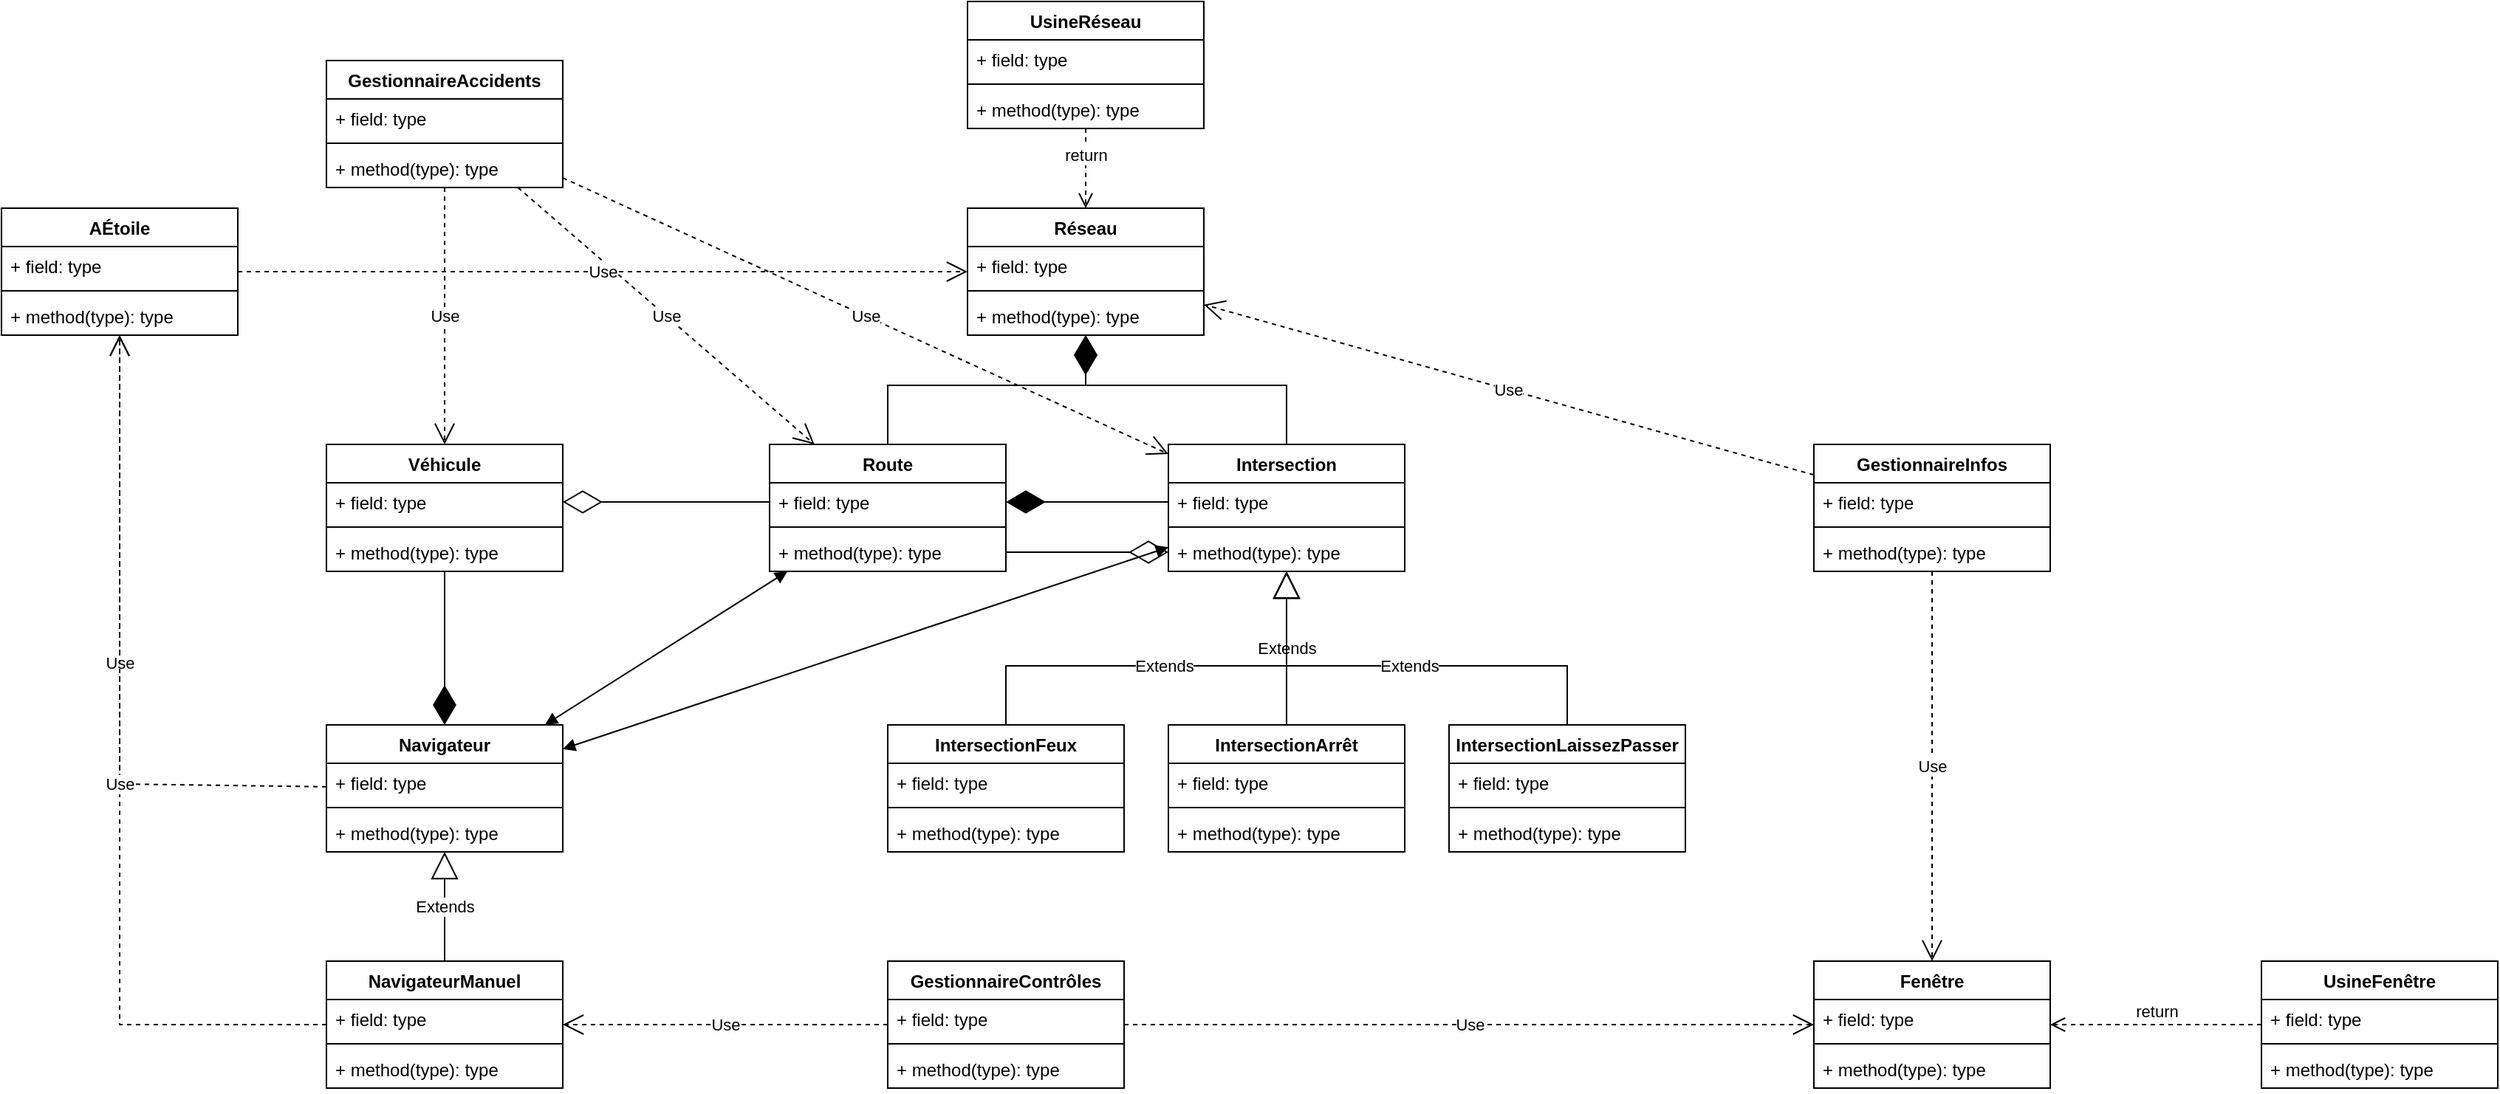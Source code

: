 <mxfile version="26.2.13">
  <diagram id="C5RBs43oDa-KdzZeNtuy" name="Page-1">
    <mxGraphModel dx="2867" dy="1037" grid="1" gridSize="10" guides="1" tooltips="1" connect="1" arrows="1" fold="1" page="1" pageScale="1" pageWidth="827" pageHeight="1169" math="0" shadow="0">
      <root>
        <mxCell id="WIyWlLk6GJQsqaUBKTNV-0" />
        <mxCell id="WIyWlLk6GJQsqaUBKTNV-1" parent="WIyWlLk6GJQsqaUBKTNV-0" />
        <mxCell id="mXATdzglNgA2c99_1XGq-0" value="Réseau" style="swimlane;fontStyle=1;align=center;verticalAlign=top;childLayout=stackLayout;horizontal=1;startSize=26;horizontalStack=0;resizeParent=1;resizeParentMax=0;resizeLast=0;collapsible=1;marginBottom=0;whiteSpace=wrap;html=1;" vertex="1" parent="WIyWlLk6GJQsqaUBKTNV-1">
          <mxGeometry x="254" y="170" width="160" height="86" as="geometry" />
        </mxCell>
        <mxCell id="mXATdzglNgA2c99_1XGq-1" value="+ field: type" style="text;strokeColor=none;fillColor=none;align=left;verticalAlign=top;spacingLeft=4;spacingRight=4;overflow=hidden;rotatable=0;points=[[0,0.5],[1,0.5]];portConstraint=eastwest;whiteSpace=wrap;html=1;" vertex="1" parent="mXATdzglNgA2c99_1XGq-0">
          <mxGeometry y="26" width="160" height="26" as="geometry" />
        </mxCell>
        <mxCell id="mXATdzglNgA2c99_1XGq-2" value="" style="line;strokeWidth=1;fillColor=none;align=left;verticalAlign=middle;spacingTop=-1;spacingLeft=3;spacingRight=3;rotatable=0;labelPosition=right;points=[];portConstraint=eastwest;strokeColor=inherit;" vertex="1" parent="mXATdzglNgA2c99_1XGq-0">
          <mxGeometry y="52" width="160" height="8" as="geometry" />
        </mxCell>
        <mxCell id="mXATdzglNgA2c99_1XGq-3" value="+ method(type): type" style="text;strokeColor=none;fillColor=none;align=left;verticalAlign=top;spacingLeft=4;spacingRight=4;overflow=hidden;rotatable=0;points=[[0,0.5],[1,0.5]];portConstraint=eastwest;whiteSpace=wrap;html=1;" vertex="1" parent="mXATdzglNgA2c99_1XGq-0">
          <mxGeometry y="60" width="160" height="26" as="geometry" />
        </mxCell>
        <mxCell id="mXATdzglNgA2c99_1XGq-4" value="Route" style="swimlane;fontStyle=1;align=center;verticalAlign=top;childLayout=stackLayout;horizontal=1;startSize=26;horizontalStack=0;resizeParent=1;resizeParentMax=0;resizeLast=0;collapsible=1;marginBottom=0;whiteSpace=wrap;html=1;" vertex="1" parent="WIyWlLk6GJQsqaUBKTNV-1">
          <mxGeometry x="120" y="330" width="160" height="86" as="geometry" />
        </mxCell>
        <mxCell id="mXATdzglNgA2c99_1XGq-5" value="+ field: type" style="text;strokeColor=none;fillColor=none;align=left;verticalAlign=top;spacingLeft=4;spacingRight=4;overflow=hidden;rotatable=0;points=[[0,0.5],[1,0.5]];portConstraint=eastwest;whiteSpace=wrap;html=1;" vertex="1" parent="mXATdzglNgA2c99_1XGq-4">
          <mxGeometry y="26" width="160" height="26" as="geometry" />
        </mxCell>
        <mxCell id="mXATdzglNgA2c99_1XGq-6" value="" style="line;strokeWidth=1;fillColor=none;align=left;verticalAlign=middle;spacingTop=-1;spacingLeft=3;spacingRight=3;rotatable=0;labelPosition=right;points=[];portConstraint=eastwest;strokeColor=inherit;" vertex="1" parent="mXATdzglNgA2c99_1XGq-4">
          <mxGeometry y="52" width="160" height="8" as="geometry" />
        </mxCell>
        <mxCell id="mXATdzglNgA2c99_1XGq-7" value="+ method(type): type" style="text;strokeColor=none;fillColor=none;align=left;verticalAlign=top;spacingLeft=4;spacingRight=4;overflow=hidden;rotatable=0;points=[[0,0.5],[1,0.5]];portConstraint=eastwest;whiteSpace=wrap;html=1;" vertex="1" parent="mXATdzglNgA2c99_1XGq-4">
          <mxGeometry y="60" width="160" height="26" as="geometry" />
        </mxCell>
        <mxCell id="mXATdzglNgA2c99_1XGq-8" value="Intersection" style="swimlane;fontStyle=1;align=center;verticalAlign=top;childLayout=stackLayout;horizontal=1;startSize=26;horizontalStack=0;resizeParent=1;resizeParentMax=0;resizeLast=0;collapsible=1;marginBottom=0;whiteSpace=wrap;html=1;" vertex="1" parent="WIyWlLk6GJQsqaUBKTNV-1">
          <mxGeometry x="390" y="330" width="160" height="86" as="geometry" />
        </mxCell>
        <mxCell id="mXATdzglNgA2c99_1XGq-9" value="+ field: type" style="text;strokeColor=none;fillColor=none;align=left;verticalAlign=top;spacingLeft=4;spacingRight=4;overflow=hidden;rotatable=0;points=[[0,0.5],[1,0.5]];portConstraint=eastwest;whiteSpace=wrap;html=1;" vertex="1" parent="mXATdzglNgA2c99_1XGq-8">
          <mxGeometry y="26" width="160" height="26" as="geometry" />
        </mxCell>
        <mxCell id="mXATdzglNgA2c99_1XGq-10" value="" style="line;strokeWidth=1;fillColor=none;align=left;verticalAlign=middle;spacingTop=-1;spacingLeft=3;spacingRight=3;rotatable=0;labelPosition=right;points=[];portConstraint=eastwest;strokeColor=inherit;" vertex="1" parent="mXATdzglNgA2c99_1XGq-8">
          <mxGeometry y="52" width="160" height="8" as="geometry" />
        </mxCell>
        <mxCell id="mXATdzglNgA2c99_1XGq-11" value="+ method(type): type" style="text;strokeColor=none;fillColor=none;align=left;verticalAlign=top;spacingLeft=4;spacingRight=4;overflow=hidden;rotatable=0;points=[[0,0.5],[1,0.5]];portConstraint=eastwest;whiteSpace=wrap;html=1;" vertex="1" parent="mXATdzglNgA2c99_1XGq-8">
          <mxGeometry y="60" width="160" height="26" as="geometry" />
        </mxCell>
        <mxCell id="mXATdzglNgA2c99_1XGq-12" value="IntersectionFeux" style="swimlane;fontStyle=1;align=center;verticalAlign=top;childLayout=stackLayout;horizontal=1;startSize=26;horizontalStack=0;resizeParent=1;resizeParentMax=0;resizeLast=0;collapsible=1;marginBottom=0;whiteSpace=wrap;html=1;" vertex="1" parent="WIyWlLk6GJQsqaUBKTNV-1">
          <mxGeometry x="200" y="520" width="160" height="86" as="geometry" />
        </mxCell>
        <mxCell id="mXATdzglNgA2c99_1XGq-13" value="+ field: type" style="text;strokeColor=none;fillColor=none;align=left;verticalAlign=top;spacingLeft=4;spacingRight=4;overflow=hidden;rotatable=0;points=[[0,0.5],[1,0.5]];portConstraint=eastwest;whiteSpace=wrap;html=1;" vertex="1" parent="mXATdzglNgA2c99_1XGq-12">
          <mxGeometry y="26" width="160" height="26" as="geometry" />
        </mxCell>
        <mxCell id="mXATdzglNgA2c99_1XGq-14" value="" style="line;strokeWidth=1;fillColor=none;align=left;verticalAlign=middle;spacingTop=-1;spacingLeft=3;spacingRight=3;rotatable=0;labelPosition=right;points=[];portConstraint=eastwest;strokeColor=inherit;" vertex="1" parent="mXATdzglNgA2c99_1XGq-12">
          <mxGeometry y="52" width="160" height="8" as="geometry" />
        </mxCell>
        <mxCell id="mXATdzglNgA2c99_1XGq-15" value="+ method(type): type" style="text;strokeColor=none;fillColor=none;align=left;verticalAlign=top;spacingLeft=4;spacingRight=4;overflow=hidden;rotatable=0;points=[[0,0.5],[1,0.5]];portConstraint=eastwest;whiteSpace=wrap;html=1;" vertex="1" parent="mXATdzglNgA2c99_1XGq-12">
          <mxGeometry y="60" width="160" height="26" as="geometry" />
        </mxCell>
        <mxCell id="mXATdzglNgA2c99_1XGq-16" value="IntersectionArrêt" style="swimlane;fontStyle=1;align=center;verticalAlign=top;childLayout=stackLayout;horizontal=1;startSize=26;horizontalStack=0;resizeParent=1;resizeParentMax=0;resizeLast=0;collapsible=1;marginBottom=0;whiteSpace=wrap;html=1;" vertex="1" parent="WIyWlLk6GJQsqaUBKTNV-1">
          <mxGeometry x="390" y="520" width="160" height="86" as="geometry" />
        </mxCell>
        <mxCell id="mXATdzglNgA2c99_1XGq-17" value="+ field: type" style="text;strokeColor=none;fillColor=none;align=left;verticalAlign=top;spacingLeft=4;spacingRight=4;overflow=hidden;rotatable=0;points=[[0,0.5],[1,0.5]];portConstraint=eastwest;whiteSpace=wrap;html=1;" vertex="1" parent="mXATdzglNgA2c99_1XGq-16">
          <mxGeometry y="26" width="160" height="26" as="geometry" />
        </mxCell>
        <mxCell id="mXATdzglNgA2c99_1XGq-18" value="" style="line;strokeWidth=1;fillColor=none;align=left;verticalAlign=middle;spacingTop=-1;spacingLeft=3;spacingRight=3;rotatable=0;labelPosition=right;points=[];portConstraint=eastwest;strokeColor=inherit;" vertex="1" parent="mXATdzglNgA2c99_1XGq-16">
          <mxGeometry y="52" width="160" height="8" as="geometry" />
        </mxCell>
        <mxCell id="mXATdzglNgA2c99_1XGq-19" value="+ method(type): type" style="text;strokeColor=none;fillColor=none;align=left;verticalAlign=top;spacingLeft=4;spacingRight=4;overflow=hidden;rotatable=0;points=[[0,0.5],[1,0.5]];portConstraint=eastwest;whiteSpace=wrap;html=1;" vertex="1" parent="mXATdzglNgA2c99_1XGq-16">
          <mxGeometry y="60" width="160" height="26" as="geometry" />
        </mxCell>
        <mxCell id="mXATdzglNgA2c99_1XGq-20" value="IntersectionLaissezPasser" style="swimlane;fontStyle=1;align=center;verticalAlign=top;childLayout=stackLayout;horizontal=1;startSize=26;horizontalStack=0;resizeParent=1;resizeParentMax=0;resizeLast=0;collapsible=1;marginBottom=0;whiteSpace=wrap;html=1;" vertex="1" parent="WIyWlLk6GJQsqaUBKTNV-1">
          <mxGeometry x="580" y="520" width="160" height="86" as="geometry" />
        </mxCell>
        <mxCell id="mXATdzglNgA2c99_1XGq-21" value="+ field: type" style="text;strokeColor=none;fillColor=none;align=left;verticalAlign=top;spacingLeft=4;spacingRight=4;overflow=hidden;rotatable=0;points=[[0,0.5],[1,0.5]];portConstraint=eastwest;whiteSpace=wrap;html=1;" vertex="1" parent="mXATdzglNgA2c99_1XGq-20">
          <mxGeometry y="26" width="160" height="26" as="geometry" />
        </mxCell>
        <mxCell id="mXATdzglNgA2c99_1XGq-22" value="" style="line;strokeWidth=1;fillColor=none;align=left;verticalAlign=middle;spacingTop=-1;spacingLeft=3;spacingRight=3;rotatable=0;labelPosition=right;points=[];portConstraint=eastwest;strokeColor=inherit;" vertex="1" parent="mXATdzglNgA2c99_1XGq-20">
          <mxGeometry y="52" width="160" height="8" as="geometry" />
        </mxCell>
        <mxCell id="mXATdzglNgA2c99_1XGq-23" value="+ method(type): type" style="text;strokeColor=none;fillColor=none;align=left;verticalAlign=top;spacingLeft=4;spacingRight=4;overflow=hidden;rotatable=0;points=[[0,0.5],[1,0.5]];portConstraint=eastwest;whiteSpace=wrap;html=1;" vertex="1" parent="mXATdzglNgA2c99_1XGq-20">
          <mxGeometry y="60" width="160" height="26" as="geometry" />
        </mxCell>
        <mxCell id="mXATdzglNgA2c99_1XGq-24" value="Véhicule" style="swimlane;fontStyle=1;align=center;verticalAlign=top;childLayout=stackLayout;horizontal=1;startSize=26;horizontalStack=0;resizeParent=1;resizeParentMax=0;resizeLast=0;collapsible=1;marginBottom=0;whiteSpace=wrap;html=1;" vertex="1" parent="WIyWlLk6GJQsqaUBKTNV-1">
          <mxGeometry x="-180" y="330" width="160" height="86" as="geometry" />
        </mxCell>
        <mxCell id="mXATdzglNgA2c99_1XGq-25" value="+ field: type" style="text;strokeColor=none;fillColor=none;align=left;verticalAlign=top;spacingLeft=4;spacingRight=4;overflow=hidden;rotatable=0;points=[[0,0.5],[1,0.5]];portConstraint=eastwest;whiteSpace=wrap;html=1;" vertex="1" parent="mXATdzglNgA2c99_1XGq-24">
          <mxGeometry y="26" width="160" height="26" as="geometry" />
        </mxCell>
        <mxCell id="mXATdzglNgA2c99_1XGq-26" value="" style="line;strokeWidth=1;fillColor=none;align=left;verticalAlign=middle;spacingTop=-1;spacingLeft=3;spacingRight=3;rotatable=0;labelPosition=right;points=[];portConstraint=eastwest;strokeColor=inherit;" vertex="1" parent="mXATdzglNgA2c99_1XGq-24">
          <mxGeometry y="52" width="160" height="8" as="geometry" />
        </mxCell>
        <mxCell id="mXATdzglNgA2c99_1XGq-27" value="+ method(type): type" style="text;strokeColor=none;fillColor=none;align=left;verticalAlign=top;spacingLeft=4;spacingRight=4;overflow=hidden;rotatable=0;points=[[0,0.5],[1,0.5]];portConstraint=eastwest;whiteSpace=wrap;html=1;" vertex="1" parent="mXATdzglNgA2c99_1XGq-24">
          <mxGeometry y="60" width="160" height="26" as="geometry" />
        </mxCell>
        <mxCell id="mXATdzglNgA2c99_1XGq-28" value="Navigateur" style="swimlane;fontStyle=1;align=center;verticalAlign=top;childLayout=stackLayout;horizontal=1;startSize=26;horizontalStack=0;resizeParent=1;resizeParentMax=0;resizeLast=0;collapsible=1;marginBottom=0;whiteSpace=wrap;html=1;" vertex="1" parent="WIyWlLk6GJQsqaUBKTNV-1">
          <mxGeometry x="-180" y="520" width="160" height="86" as="geometry" />
        </mxCell>
        <mxCell id="mXATdzglNgA2c99_1XGq-29" value="+ field: type" style="text;strokeColor=none;fillColor=none;align=left;verticalAlign=top;spacingLeft=4;spacingRight=4;overflow=hidden;rotatable=0;points=[[0,0.5],[1,0.5]];portConstraint=eastwest;whiteSpace=wrap;html=1;" vertex="1" parent="mXATdzglNgA2c99_1XGq-28">
          <mxGeometry y="26" width="160" height="26" as="geometry" />
        </mxCell>
        <mxCell id="mXATdzglNgA2c99_1XGq-30" value="" style="line;strokeWidth=1;fillColor=none;align=left;verticalAlign=middle;spacingTop=-1;spacingLeft=3;spacingRight=3;rotatable=0;labelPosition=right;points=[];portConstraint=eastwest;strokeColor=inherit;" vertex="1" parent="mXATdzglNgA2c99_1XGq-28">
          <mxGeometry y="52" width="160" height="8" as="geometry" />
        </mxCell>
        <mxCell id="mXATdzglNgA2c99_1XGq-31" value="+ method(type): type" style="text;strokeColor=none;fillColor=none;align=left;verticalAlign=top;spacingLeft=4;spacingRight=4;overflow=hidden;rotatable=0;points=[[0,0.5],[1,0.5]];portConstraint=eastwest;whiteSpace=wrap;html=1;" vertex="1" parent="mXATdzglNgA2c99_1XGq-28">
          <mxGeometry y="60" width="160" height="26" as="geometry" />
        </mxCell>
        <mxCell id="mXATdzglNgA2c99_1XGq-32" value="NavigateurManuel" style="swimlane;fontStyle=1;align=center;verticalAlign=top;childLayout=stackLayout;horizontal=1;startSize=26;horizontalStack=0;resizeParent=1;resizeParentMax=0;resizeLast=0;collapsible=1;marginBottom=0;whiteSpace=wrap;html=1;" vertex="1" parent="WIyWlLk6GJQsqaUBKTNV-1">
          <mxGeometry x="-180" y="680" width="160" height="86" as="geometry" />
        </mxCell>
        <mxCell id="mXATdzglNgA2c99_1XGq-33" value="+ field: type" style="text;strokeColor=none;fillColor=none;align=left;verticalAlign=top;spacingLeft=4;spacingRight=4;overflow=hidden;rotatable=0;points=[[0,0.5],[1,0.5]];portConstraint=eastwest;whiteSpace=wrap;html=1;" vertex="1" parent="mXATdzglNgA2c99_1XGq-32">
          <mxGeometry y="26" width="160" height="26" as="geometry" />
        </mxCell>
        <mxCell id="mXATdzglNgA2c99_1XGq-34" value="" style="line;strokeWidth=1;fillColor=none;align=left;verticalAlign=middle;spacingTop=-1;spacingLeft=3;spacingRight=3;rotatable=0;labelPosition=right;points=[];portConstraint=eastwest;strokeColor=inherit;" vertex="1" parent="mXATdzglNgA2c99_1XGq-32">
          <mxGeometry y="52" width="160" height="8" as="geometry" />
        </mxCell>
        <mxCell id="mXATdzglNgA2c99_1XGq-35" value="+ method(type): type" style="text;strokeColor=none;fillColor=none;align=left;verticalAlign=top;spacingLeft=4;spacingRight=4;overflow=hidden;rotatable=0;points=[[0,0.5],[1,0.5]];portConstraint=eastwest;whiteSpace=wrap;html=1;" vertex="1" parent="mXATdzglNgA2c99_1XGq-32">
          <mxGeometry y="60" width="160" height="26" as="geometry" />
        </mxCell>
        <mxCell id="mXATdzglNgA2c99_1XGq-36" value="GestionnaireAccidents" style="swimlane;fontStyle=1;align=center;verticalAlign=top;childLayout=stackLayout;horizontal=1;startSize=26;horizontalStack=0;resizeParent=1;resizeParentMax=0;resizeLast=0;collapsible=1;marginBottom=0;whiteSpace=wrap;html=1;" vertex="1" parent="WIyWlLk6GJQsqaUBKTNV-1">
          <mxGeometry x="-180" y="70" width="160" height="86" as="geometry" />
        </mxCell>
        <mxCell id="mXATdzglNgA2c99_1XGq-37" value="+ field: type" style="text;strokeColor=none;fillColor=none;align=left;verticalAlign=top;spacingLeft=4;spacingRight=4;overflow=hidden;rotatable=0;points=[[0,0.5],[1,0.5]];portConstraint=eastwest;whiteSpace=wrap;html=1;" vertex="1" parent="mXATdzglNgA2c99_1XGq-36">
          <mxGeometry y="26" width="160" height="26" as="geometry" />
        </mxCell>
        <mxCell id="mXATdzglNgA2c99_1XGq-38" value="" style="line;strokeWidth=1;fillColor=none;align=left;verticalAlign=middle;spacingTop=-1;spacingLeft=3;spacingRight=3;rotatable=0;labelPosition=right;points=[];portConstraint=eastwest;strokeColor=inherit;" vertex="1" parent="mXATdzglNgA2c99_1XGq-36">
          <mxGeometry y="52" width="160" height="8" as="geometry" />
        </mxCell>
        <mxCell id="mXATdzglNgA2c99_1XGq-39" value="+ method(type): type" style="text;strokeColor=none;fillColor=none;align=left;verticalAlign=top;spacingLeft=4;spacingRight=4;overflow=hidden;rotatable=0;points=[[0,0.5],[1,0.5]];portConstraint=eastwest;whiteSpace=wrap;html=1;" vertex="1" parent="mXATdzglNgA2c99_1XGq-36">
          <mxGeometry y="60" width="160" height="26" as="geometry" />
        </mxCell>
        <mxCell id="mXATdzglNgA2c99_1XGq-40" value="Fenêtre" style="swimlane;fontStyle=1;align=center;verticalAlign=top;childLayout=stackLayout;horizontal=1;startSize=26;horizontalStack=0;resizeParent=1;resizeParentMax=0;resizeLast=0;collapsible=1;marginBottom=0;whiteSpace=wrap;html=1;" vertex="1" parent="WIyWlLk6GJQsqaUBKTNV-1">
          <mxGeometry x="827" y="680" width="160" height="86" as="geometry" />
        </mxCell>
        <mxCell id="mXATdzglNgA2c99_1XGq-41" value="+ field: type" style="text;strokeColor=none;fillColor=none;align=left;verticalAlign=top;spacingLeft=4;spacingRight=4;overflow=hidden;rotatable=0;points=[[0,0.5],[1,0.5]];portConstraint=eastwest;whiteSpace=wrap;html=1;" vertex="1" parent="mXATdzglNgA2c99_1XGq-40">
          <mxGeometry y="26" width="160" height="26" as="geometry" />
        </mxCell>
        <mxCell id="mXATdzglNgA2c99_1XGq-42" value="" style="line;strokeWidth=1;fillColor=none;align=left;verticalAlign=middle;spacingTop=-1;spacingLeft=3;spacingRight=3;rotatable=0;labelPosition=right;points=[];portConstraint=eastwest;strokeColor=inherit;" vertex="1" parent="mXATdzglNgA2c99_1XGq-40">
          <mxGeometry y="52" width="160" height="8" as="geometry" />
        </mxCell>
        <mxCell id="mXATdzglNgA2c99_1XGq-43" value="+ method(type): type" style="text;strokeColor=none;fillColor=none;align=left;verticalAlign=top;spacingLeft=4;spacingRight=4;overflow=hidden;rotatable=0;points=[[0,0.5],[1,0.5]];portConstraint=eastwest;whiteSpace=wrap;html=1;" vertex="1" parent="mXATdzglNgA2c99_1XGq-40">
          <mxGeometry y="60" width="160" height="26" as="geometry" />
        </mxCell>
        <mxCell id="mXATdzglNgA2c99_1XGq-44" value="GestionnaireInfos" style="swimlane;fontStyle=1;align=center;verticalAlign=top;childLayout=stackLayout;horizontal=1;startSize=26;horizontalStack=0;resizeParent=1;resizeParentMax=0;resizeLast=0;collapsible=1;marginBottom=0;whiteSpace=wrap;html=1;" vertex="1" parent="WIyWlLk6GJQsqaUBKTNV-1">
          <mxGeometry x="827" y="330" width="160" height="86" as="geometry" />
        </mxCell>
        <mxCell id="mXATdzglNgA2c99_1XGq-45" value="+ field: type" style="text;strokeColor=none;fillColor=none;align=left;verticalAlign=top;spacingLeft=4;spacingRight=4;overflow=hidden;rotatable=0;points=[[0,0.5],[1,0.5]];portConstraint=eastwest;whiteSpace=wrap;html=1;" vertex="1" parent="mXATdzglNgA2c99_1XGq-44">
          <mxGeometry y="26" width="160" height="26" as="geometry" />
        </mxCell>
        <mxCell id="mXATdzglNgA2c99_1XGq-46" value="" style="line;strokeWidth=1;fillColor=none;align=left;verticalAlign=middle;spacingTop=-1;spacingLeft=3;spacingRight=3;rotatable=0;labelPosition=right;points=[];portConstraint=eastwest;strokeColor=inherit;" vertex="1" parent="mXATdzglNgA2c99_1XGq-44">
          <mxGeometry y="52" width="160" height="8" as="geometry" />
        </mxCell>
        <mxCell id="mXATdzglNgA2c99_1XGq-47" value="+ method(type): type" style="text;strokeColor=none;fillColor=none;align=left;verticalAlign=top;spacingLeft=4;spacingRight=4;overflow=hidden;rotatable=0;points=[[0,0.5],[1,0.5]];portConstraint=eastwest;whiteSpace=wrap;html=1;" vertex="1" parent="mXATdzglNgA2c99_1XGq-44">
          <mxGeometry y="60" width="160" height="26" as="geometry" />
        </mxCell>
        <mxCell id="mXATdzglNgA2c99_1XGq-48" value="GestionnaireContrôles" style="swimlane;fontStyle=1;align=center;verticalAlign=top;childLayout=stackLayout;horizontal=1;startSize=26;horizontalStack=0;resizeParent=1;resizeParentMax=0;resizeLast=0;collapsible=1;marginBottom=0;whiteSpace=wrap;html=1;" vertex="1" parent="WIyWlLk6GJQsqaUBKTNV-1">
          <mxGeometry x="200" y="680" width="160" height="86" as="geometry" />
        </mxCell>
        <mxCell id="mXATdzglNgA2c99_1XGq-49" value="+ field: type" style="text;strokeColor=none;fillColor=none;align=left;verticalAlign=top;spacingLeft=4;spacingRight=4;overflow=hidden;rotatable=0;points=[[0,0.5],[1,0.5]];portConstraint=eastwest;whiteSpace=wrap;html=1;" vertex="1" parent="mXATdzglNgA2c99_1XGq-48">
          <mxGeometry y="26" width="160" height="26" as="geometry" />
        </mxCell>
        <mxCell id="mXATdzglNgA2c99_1XGq-50" value="" style="line;strokeWidth=1;fillColor=none;align=left;verticalAlign=middle;spacingTop=-1;spacingLeft=3;spacingRight=3;rotatable=0;labelPosition=right;points=[];portConstraint=eastwest;strokeColor=inherit;" vertex="1" parent="mXATdzglNgA2c99_1XGq-48">
          <mxGeometry y="52" width="160" height="8" as="geometry" />
        </mxCell>
        <mxCell id="mXATdzglNgA2c99_1XGq-51" value="+ method(type): type" style="text;strokeColor=none;fillColor=none;align=left;verticalAlign=top;spacingLeft=4;spacingRight=4;overflow=hidden;rotatable=0;points=[[0,0.5],[1,0.5]];portConstraint=eastwest;whiteSpace=wrap;html=1;" vertex="1" parent="mXATdzglNgA2c99_1XGq-48">
          <mxGeometry y="60" width="160" height="26" as="geometry" />
        </mxCell>
        <mxCell id="mXATdzglNgA2c99_1XGq-52" value="UsineFenêtre" style="swimlane;fontStyle=1;align=center;verticalAlign=top;childLayout=stackLayout;horizontal=1;startSize=26;horizontalStack=0;resizeParent=1;resizeParentMax=0;resizeLast=0;collapsible=1;marginBottom=0;whiteSpace=wrap;html=1;" vertex="1" parent="WIyWlLk6GJQsqaUBKTNV-1">
          <mxGeometry x="1130" y="680" width="160" height="86" as="geometry" />
        </mxCell>
        <mxCell id="mXATdzglNgA2c99_1XGq-53" value="+ field: type" style="text;strokeColor=none;fillColor=none;align=left;verticalAlign=top;spacingLeft=4;spacingRight=4;overflow=hidden;rotatable=0;points=[[0,0.5],[1,0.5]];portConstraint=eastwest;whiteSpace=wrap;html=1;" vertex="1" parent="mXATdzglNgA2c99_1XGq-52">
          <mxGeometry y="26" width="160" height="26" as="geometry" />
        </mxCell>
        <mxCell id="mXATdzglNgA2c99_1XGq-54" value="" style="line;strokeWidth=1;fillColor=none;align=left;verticalAlign=middle;spacingTop=-1;spacingLeft=3;spacingRight=3;rotatable=0;labelPosition=right;points=[];portConstraint=eastwest;strokeColor=inherit;" vertex="1" parent="mXATdzglNgA2c99_1XGq-52">
          <mxGeometry y="52" width="160" height="8" as="geometry" />
        </mxCell>
        <mxCell id="mXATdzglNgA2c99_1XGq-55" value="+ method(type): type" style="text;strokeColor=none;fillColor=none;align=left;verticalAlign=top;spacingLeft=4;spacingRight=4;overflow=hidden;rotatable=0;points=[[0,0.5],[1,0.5]];portConstraint=eastwest;whiteSpace=wrap;html=1;" vertex="1" parent="mXATdzglNgA2c99_1XGq-52">
          <mxGeometry y="60" width="160" height="26" as="geometry" />
        </mxCell>
        <mxCell id="mXATdzglNgA2c99_1XGq-56" value="UsineRéseau" style="swimlane;fontStyle=1;align=center;verticalAlign=top;childLayout=stackLayout;horizontal=1;startSize=26;horizontalStack=0;resizeParent=1;resizeParentMax=0;resizeLast=0;collapsible=1;marginBottom=0;whiteSpace=wrap;html=1;" vertex="1" parent="WIyWlLk6GJQsqaUBKTNV-1">
          <mxGeometry x="254" y="30" width="160" height="86" as="geometry" />
        </mxCell>
        <mxCell id="mXATdzglNgA2c99_1XGq-57" value="+ field: type" style="text;strokeColor=none;fillColor=none;align=left;verticalAlign=top;spacingLeft=4;spacingRight=4;overflow=hidden;rotatable=0;points=[[0,0.5],[1,0.5]];portConstraint=eastwest;whiteSpace=wrap;html=1;" vertex="1" parent="mXATdzglNgA2c99_1XGq-56">
          <mxGeometry y="26" width="160" height="26" as="geometry" />
        </mxCell>
        <mxCell id="mXATdzglNgA2c99_1XGq-58" value="" style="line;strokeWidth=1;fillColor=none;align=left;verticalAlign=middle;spacingTop=-1;spacingLeft=3;spacingRight=3;rotatable=0;labelPosition=right;points=[];portConstraint=eastwest;strokeColor=inherit;" vertex="1" parent="mXATdzglNgA2c99_1XGq-56">
          <mxGeometry y="52" width="160" height="8" as="geometry" />
        </mxCell>
        <mxCell id="mXATdzglNgA2c99_1XGq-59" value="+ method(type): type" style="text;strokeColor=none;fillColor=none;align=left;verticalAlign=top;spacingLeft=4;spacingRight=4;overflow=hidden;rotatable=0;points=[[0,0.5],[1,0.5]];portConstraint=eastwest;whiteSpace=wrap;html=1;" vertex="1" parent="mXATdzglNgA2c99_1XGq-56">
          <mxGeometry y="60" width="160" height="26" as="geometry" />
        </mxCell>
        <mxCell id="mXATdzglNgA2c99_1XGq-62" value="" style="endArrow=diamondThin;endFill=1;endSize=24;html=1;rounded=0;" edge="1" parent="WIyWlLk6GJQsqaUBKTNV-1" source="mXATdzglNgA2c99_1XGq-4" target="mXATdzglNgA2c99_1XGq-3">
          <mxGeometry width="160" relative="1" as="geometry">
            <mxPoint x="460" y="280" as="sourcePoint" />
            <mxPoint x="350" y="280" as="targetPoint" />
            <Array as="points">
              <mxPoint x="200" y="290" />
              <mxPoint x="334" y="290" />
            </Array>
          </mxGeometry>
        </mxCell>
        <mxCell id="mXATdzglNgA2c99_1XGq-63" value="" style="endArrow=diamondThin;endFill=1;endSize=24;html=1;rounded=0;" edge="1" parent="WIyWlLk6GJQsqaUBKTNV-1" source="mXATdzglNgA2c99_1XGq-8" target="mXATdzglNgA2c99_1XGq-3">
          <mxGeometry width="160" relative="1" as="geometry">
            <mxPoint x="460" y="280" as="sourcePoint" />
            <mxPoint x="320" y="270" as="targetPoint" />
            <Array as="points">
              <mxPoint x="470" y="290" />
              <mxPoint x="334" y="290" />
            </Array>
          </mxGeometry>
        </mxCell>
        <mxCell id="mXATdzglNgA2c99_1XGq-64" value="" style="endArrow=diamondThin;endFill=1;endSize=24;html=1;rounded=0;" edge="1" parent="WIyWlLk6GJQsqaUBKTNV-1" source="mXATdzglNgA2c99_1XGq-9" target="mXATdzglNgA2c99_1XGq-5">
          <mxGeometry width="160" relative="1" as="geometry">
            <mxPoint x="430" y="390" as="sourcePoint" />
            <mxPoint x="290" y="390" as="targetPoint" />
          </mxGeometry>
        </mxCell>
        <mxCell id="mXATdzglNgA2c99_1XGq-66" value="" style="endArrow=diamondThin;endFill=0;endSize=24;html=1;rounded=0;" edge="1" parent="WIyWlLk6GJQsqaUBKTNV-1" source="mXATdzglNgA2c99_1XGq-7" target="mXATdzglNgA2c99_1XGq-11">
          <mxGeometry width="160" relative="1" as="geometry">
            <mxPoint x="270" y="340" as="sourcePoint" />
            <mxPoint x="430" y="340" as="targetPoint" />
          </mxGeometry>
        </mxCell>
        <mxCell id="mXATdzglNgA2c99_1XGq-73" value="Extends" style="endArrow=block;endSize=16;endFill=0;html=1;rounded=0;" edge="1" parent="WIyWlLk6GJQsqaUBKTNV-1" source="mXATdzglNgA2c99_1XGq-12" target="mXATdzglNgA2c99_1XGq-11">
          <mxGeometry width="160" relative="1" as="geometry">
            <mxPoint x="360" y="540" as="sourcePoint" />
            <mxPoint x="520" y="540" as="targetPoint" />
            <Array as="points">
              <mxPoint x="280" y="480" />
              <mxPoint x="470" y="480" />
            </Array>
          </mxGeometry>
        </mxCell>
        <mxCell id="mXATdzglNgA2c99_1XGq-74" value="Extends" style="endArrow=block;endSize=16;endFill=0;html=1;rounded=0;" edge="1" parent="WIyWlLk6GJQsqaUBKTNV-1" source="mXATdzglNgA2c99_1XGq-16" target="mXATdzglNgA2c99_1XGq-11">
          <mxGeometry width="160" relative="1" as="geometry">
            <mxPoint x="360" y="540" as="sourcePoint" />
            <mxPoint x="520" y="540" as="targetPoint" />
          </mxGeometry>
        </mxCell>
        <mxCell id="mXATdzglNgA2c99_1XGq-76" value="Extends" style="endArrow=block;endSize=16;endFill=0;html=1;rounded=0;" edge="1" parent="WIyWlLk6GJQsqaUBKTNV-1" source="mXATdzglNgA2c99_1XGq-20" target="mXATdzglNgA2c99_1XGq-11">
          <mxGeometry width="160" relative="1" as="geometry">
            <mxPoint x="360" y="540" as="sourcePoint" />
            <mxPoint x="520" y="540" as="targetPoint" />
            <Array as="points">
              <mxPoint x="660" y="480" />
              <mxPoint x="470" y="480" />
            </Array>
          </mxGeometry>
        </mxCell>
        <mxCell id="mXATdzglNgA2c99_1XGq-77" value="" style="endArrow=diamondThin;endFill=0;endSize=24;html=1;rounded=0;" edge="1" parent="WIyWlLk6GJQsqaUBKTNV-1" source="mXATdzglNgA2c99_1XGq-5" target="mXATdzglNgA2c99_1XGq-25">
          <mxGeometry width="160" relative="1" as="geometry">
            <mxPoint x="40" y="430" as="sourcePoint" />
            <mxPoint x="200" y="430" as="targetPoint" />
          </mxGeometry>
        </mxCell>
        <mxCell id="mXATdzglNgA2c99_1XGq-78" value="" style="endArrow=diamondThin;endFill=1;endSize=24;html=1;rounded=0;" edge="1" parent="WIyWlLk6GJQsqaUBKTNV-1" source="mXATdzglNgA2c99_1XGq-27" target="mXATdzglNgA2c99_1XGq-28">
          <mxGeometry width="160" relative="1" as="geometry">
            <mxPoint x="-110" y="410" as="sourcePoint" />
            <mxPoint x="50" y="410" as="targetPoint" />
          </mxGeometry>
        </mxCell>
        <mxCell id="mXATdzglNgA2c99_1XGq-79" value="Extends" style="endArrow=block;endSize=16;endFill=0;html=1;rounded=0;" edge="1" parent="WIyWlLk6GJQsqaUBKTNV-1" source="mXATdzglNgA2c99_1XGq-32" target="mXATdzglNgA2c99_1XGq-31">
          <mxGeometry width="160" relative="1" as="geometry">
            <mxPoint x="70" y="470" as="sourcePoint" />
            <mxPoint x="230" y="470" as="targetPoint" />
          </mxGeometry>
        </mxCell>
        <mxCell id="mXATdzglNgA2c99_1XGq-80" value="return" style="html=1;verticalAlign=bottom;endArrow=open;dashed=1;endSize=8;curved=0;rounded=0;" edge="1" parent="WIyWlLk6GJQsqaUBKTNV-1" source="mXATdzglNgA2c99_1XGq-56" target="mXATdzglNgA2c99_1XGq-0">
          <mxGeometry relative="1" as="geometry">
            <mxPoint x="270" y="500" as="sourcePoint" />
            <mxPoint x="190" y="500" as="targetPoint" />
          </mxGeometry>
        </mxCell>
        <mxCell id="mXATdzglNgA2c99_1XGq-84" value="" style="endArrow=block;startArrow=block;endFill=1;startFill=1;html=1;rounded=0;" edge="1" parent="WIyWlLk6GJQsqaUBKTNV-1" source="mXATdzglNgA2c99_1XGq-28" target="mXATdzglNgA2c99_1XGq-4">
          <mxGeometry width="160" relative="1" as="geometry">
            <mxPoint x="230" y="450" as="sourcePoint" />
            <mxPoint x="390" y="450" as="targetPoint" />
          </mxGeometry>
        </mxCell>
        <mxCell id="mXATdzglNgA2c99_1XGq-87" value="" style="endArrow=block;startArrow=block;endFill=1;startFill=1;html=1;rounded=0;" edge="1" parent="WIyWlLk6GJQsqaUBKTNV-1" source="mXATdzglNgA2c99_1XGq-28" target="mXATdzglNgA2c99_1XGq-8">
          <mxGeometry width="160" relative="1" as="geometry">
            <mxPoint x="230" y="450" as="sourcePoint" />
            <mxPoint x="390" y="450" as="targetPoint" />
          </mxGeometry>
        </mxCell>
        <mxCell id="mXATdzglNgA2c99_1XGq-88" value="Use" style="endArrow=open;endSize=12;dashed=1;html=1;rounded=0;" edge="1" parent="WIyWlLk6GJQsqaUBKTNV-1" source="mXATdzglNgA2c99_1XGq-36" target="mXATdzglNgA2c99_1XGq-4">
          <mxGeometry width="160" relative="1" as="geometry">
            <mxPoint x="230" y="450" as="sourcePoint" />
            <mxPoint x="390" y="450" as="targetPoint" />
          </mxGeometry>
        </mxCell>
        <mxCell id="mXATdzglNgA2c99_1XGq-89" value="Use" style="endArrow=open;endSize=12;dashed=1;html=1;rounded=0;" edge="1" parent="WIyWlLk6GJQsqaUBKTNV-1" source="mXATdzglNgA2c99_1XGq-36" target="mXATdzglNgA2c99_1XGq-8">
          <mxGeometry width="160" relative="1" as="geometry">
            <mxPoint x="230" y="450" as="sourcePoint" />
            <mxPoint x="390" y="450" as="targetPoint" />
          </mxGeometry>
        </mxCell>
        <mxCell id="mXATdzglNgA2c99_1XGq-90" value="return" style="html=1;verticalAlign=bottom;endArrow=open;dashed=1;endSize=8;curved=0;rounded=0;" edge="1" parent="WIyWlLk6GJQsqaUBKTNV-1" source="mXATdzglNgA2c99_1XGq-52" target="mXATdzglNgA2c99_1XGq-40">
          <mxGeometry relative="1" as="geometry">
            <mxPoint x="1107" y="760" as="sourcePoint" />
            <mxPoint x="1027" y="760" as="targetPoint" />
          </mxGeometry>
        </mxCell>
        <mxCell id="mXATdzglNgA2c99_1XGq-92" value="Use" style="endArrow=open;endSize=12;dashed=1;html=1;rounded=0;" edge="1" parent="WIyWlLk6GJQsqaUBKTNV-1" source="mXATdzglNgA2c99_1XGq-48" target="mXATdzglNgA2c99_1XGq-32">
          <mxGeometry width="160" relative="1" as="geometry">
            <mxPoint x="320" y="660" as="sourcePoint" />
            <mxPoint x="480" y="660" as="targetPoint" />
          </mxGeometry>
        </mxCell>
        <mxCell id="mXATdzglNgA2c99_1XGq-95" value="Use" style="endArrow=open;endSize=12;dashed=1;html=1;rounded=0;" edge="1" parent="WIyWlLk6GJQsqaUBKTNV-1" source="mXATdzglNgA2c99_1XGq-48" target="mXATdzglNgA2c99_1XGq-40">
          <mxGeometry width="160" relative="1" as="geometry">
            <mxPoint x="320" y="490" as="sourcePoint" />
            <mxPoint x="480" y="490" as="targetPoint" />
          </mxGeometry>
        </mxCell>
        <mxCell id="mXATdzglNgA2c99_1XGq-96" value="Use" style="endArrow=open;endSize=12;dashed=1;html=1;rounded=0;" edge="1" parent="WIyWlLk6GJQsqaUBKTNV-1" source="mXATdzglNgA2c99_1XGq-44" target="mXATdzglNgA2c99_1XGq-0">
          <mxGeometry width="160" relative="1" as="geometry">
            <mxPoint x="540" y="390" as="sourcePoint" />
            <mxPoint x="700" y="390" as="targetPoint" />
          </mxGeometry>
        </mxCell>
        <mxCell id="mXATdzglNgA2c99_1XGq-97" value="Use" style="endArrow=open;endSize=12;dashed=1;html=1;rounded=0;" edge="1" parent="WIyWlLk6GJQsqaUBKTNV-1" source="mXATdzglNgA2c99_1XGq-44" target="mXATdzglNgA2c99_1XGq-40">
          <mxGeometry width="160" relative="1" as="geometry">
            <mxPoint x="540" y="390" as="sourcePoint" />
            <mxPoint x="700" y="390" as="targetPoint" />
          </mxGeometry>
        </mxCell>
        <mxCell id="mXATdzglNgA2c99_1XGq-98" value="Use" style="endArrow=open;endSize=12;dashed=1;html=1;rounded=0;" edge="1" parent="WIyWlLk6GJQsqaUBKTNV-1" source="mXATdzglNgA2c99_1XGq-36" target="mXATdzglNgA2c99_1XGq-24">
          <mxGeometry width="160" relative="1" as="geometry">
            <mxPoint x="470" y="440" as="sourcePoint" />
            <mxPoint x="630" y="440" as="targetPoint" />
          </mxGeometry>
        </mxCell>
        <mxCell id="mXATdzglNgA2c99_1XGq-99" value="AÉtoile" style="swimlane;fontStyle=1;align=center;verticalAlign=top;childLayout=stackLayout;horizontal=1;startSize=26;horizontalStack=0;resizeParent=1;resizeParentMax=0;resizeLast=0;collapsible=1;marginBottom=0;whiteSpace=wrap;html=1;" vertex="1" parent="WIyWlLk6GJQsqaUBKTNV-1">
          <mxGeometry x="-400" y="170" width="160" height="86" as="geometry" />
        </mxCell>
        <mxCell id="mXATdzglNgA2c99_1XGq-100" value="+ field: type" style="text;strokeColor=none;fillColor=none;align=left;verticalAlign=top;spacingLeft=4;spacingRight=4;overflow=hidden;rotatable=0;points=[[0,0.5],[1,0.5]];portConstraint=eastwest;whiteSpace=wrap;html=1;" vertex="1" parent="mXATdzglNgA2c99_1XGq-99">
          <mxGeometry y="26" width="160" height="26" as="geometry" />
        </mxCell>
        <mxCell id="mXATdzglNgA2c99_1XGq-101" value="" style="line;strokeWidth=1;fillColor=none;align=left;verticalAlign=middle;spacingTop=-1;spacingLeft=3;spacingRight=3;rotatable=0;labelPosition=right;points=[];portConstraint=eastwest;strokeColor=inherit;" vertex="1" parent="mXATdzglNgA2c99_1XGq-99">
          <mxGeometry y="52" width="160" height="8" as="geometry" />
        </mxCell>
        <mxCell id="mXATdzglNgA2c99_1XGq-102" value="+ method(type): type" style="text;strokeColor=none;fillColor=none;align=left;verticalAlign=top;spacingLeft=4;spacingRight=4;overflow=hidden;rotatable=0;points=[[0,0.5],[1,0.5]];portConstraint=eastwest;whiteSpace=wrap;html=1;" vertex="1" parent="mXATdzglNgA2c99_1XGq-99">
          <mxGeometry y="60" width="160" height="26" as="geometry" />
        </mxCell>
        <mxCell id="mXATdzglNgA2c99_1XGq-103" value="Use" style="endArrow=open;endSize=12;dashed=1;html=1;rounded=0;" edge="1" parent="WIyWlLk6GJQsqaUBKTNV-1" source="mXATdzglNgA2c99_1XGq-28" target="mXATdzglNgA2c99_1XGq-99">
          <mxGeometry width="160" relative="1" as="geometry">
            <mxPoint x="350" y="430" as="sourcePoint" />
            <mxPoint x="510" y="430" as="targetPoint" />
            <Array as="points">
              <mxPoint x="-320" y="560" />
            </Array>
          </mxGeometry>
        </mxCell>
        <mxCell id="mXATdzglNgA2c99_1XGq-104" value="Use" style="endArrow=open;endSize=12;dashed=1;html=1;rounded=0;" edge="1" parent="WIyWlLk6GJQsqaUBKTNV-1" source="mXATdzglNgA2c99_1XGq-99" target="mXATdzglNgA2c99_1XGq-0">
          <mxGeometry width="160" relative="1" as="geometry">
            <mxPoint x="350" y="430" as="sourcePoint" />
            <mxPoint x="510" y="430" as="targetPoint" />
          </mxGeometry>
        </mxCell>
        <mxCell id="mXATdzglNgA2c99_1XGq-105" value="Use" style="endArrow=open;endSize=12;dashed=1;html=1;rounded=0;" edge="1" parent="WIyWlLk6GJQsqaUBKTNV-1" source="mXATdzglNgA2c99_1XGq-32" target="mXATdzglNgA2c99_1XGq-99">
          <mxGeometry width="160" relative="1" as="geometry">
            <mxPoint x="350" y="430" as="sourcePoint" />
            <mxPoint x="510" y="430" as="targetPoint" />
            <Array as="points">
              <mxPoint x="-320" y="723" />
            </Array>
          </mxGeometry>
        </mxCell>
      </root>
    </mxGraphModel>
  </diagram>
</mxfile>
